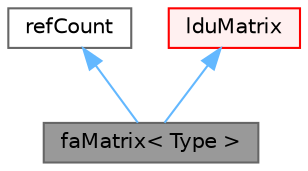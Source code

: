 digraph "faMatrix&lt; Type &gt;"
{
 // LATEX_PDF_SIZE
  bgcolor="transparent";
  edge [fontname=Helvetica,fontsize=10,labelfontname=Helvetica,labelfontsize=10];
  node [fontname=Helvetica,fontsize=10,shape=box,height=0.2,width=0.4];
  Node1 [id="Node000001",label="faMatrix\< Type \>",height=0.2,width=0.4,color="gray40", fillcolor="grey60", style="filled", fontcolor="black",tooltip="A special matrix type and solver, designed for finite area solutions of scalar equations...."];
  Node2 -> Node1 [id="edge1_Node000001_Node000002",dir="back",color="steelblue1",style="solid",tooltip=" "];
  Node2 [id="Node000002",label="refCount",height=0.2,width=0.4,color="gray40", fillcolor="white", style="filled",URL="$classFoam_1_1refCount.html",tooltip="Reference counter for various OpenFOAM components."];
  Node3 -> Node1 [id="edge2_Node000001_Node000003",dir="back",color="steelblue1",style="solid",tooltip=" "];
  Node3 [id="Node000003",label="lduMatrix",height=0.2,width=0.4,color="red", fillcolor="#FFF0F0", style="filled",URL="$classFoam_1_1lduMatrix.html",tooltip="lduMatrix is a general matrix class in which the coefficients are stored as three arrays,..."];
}
